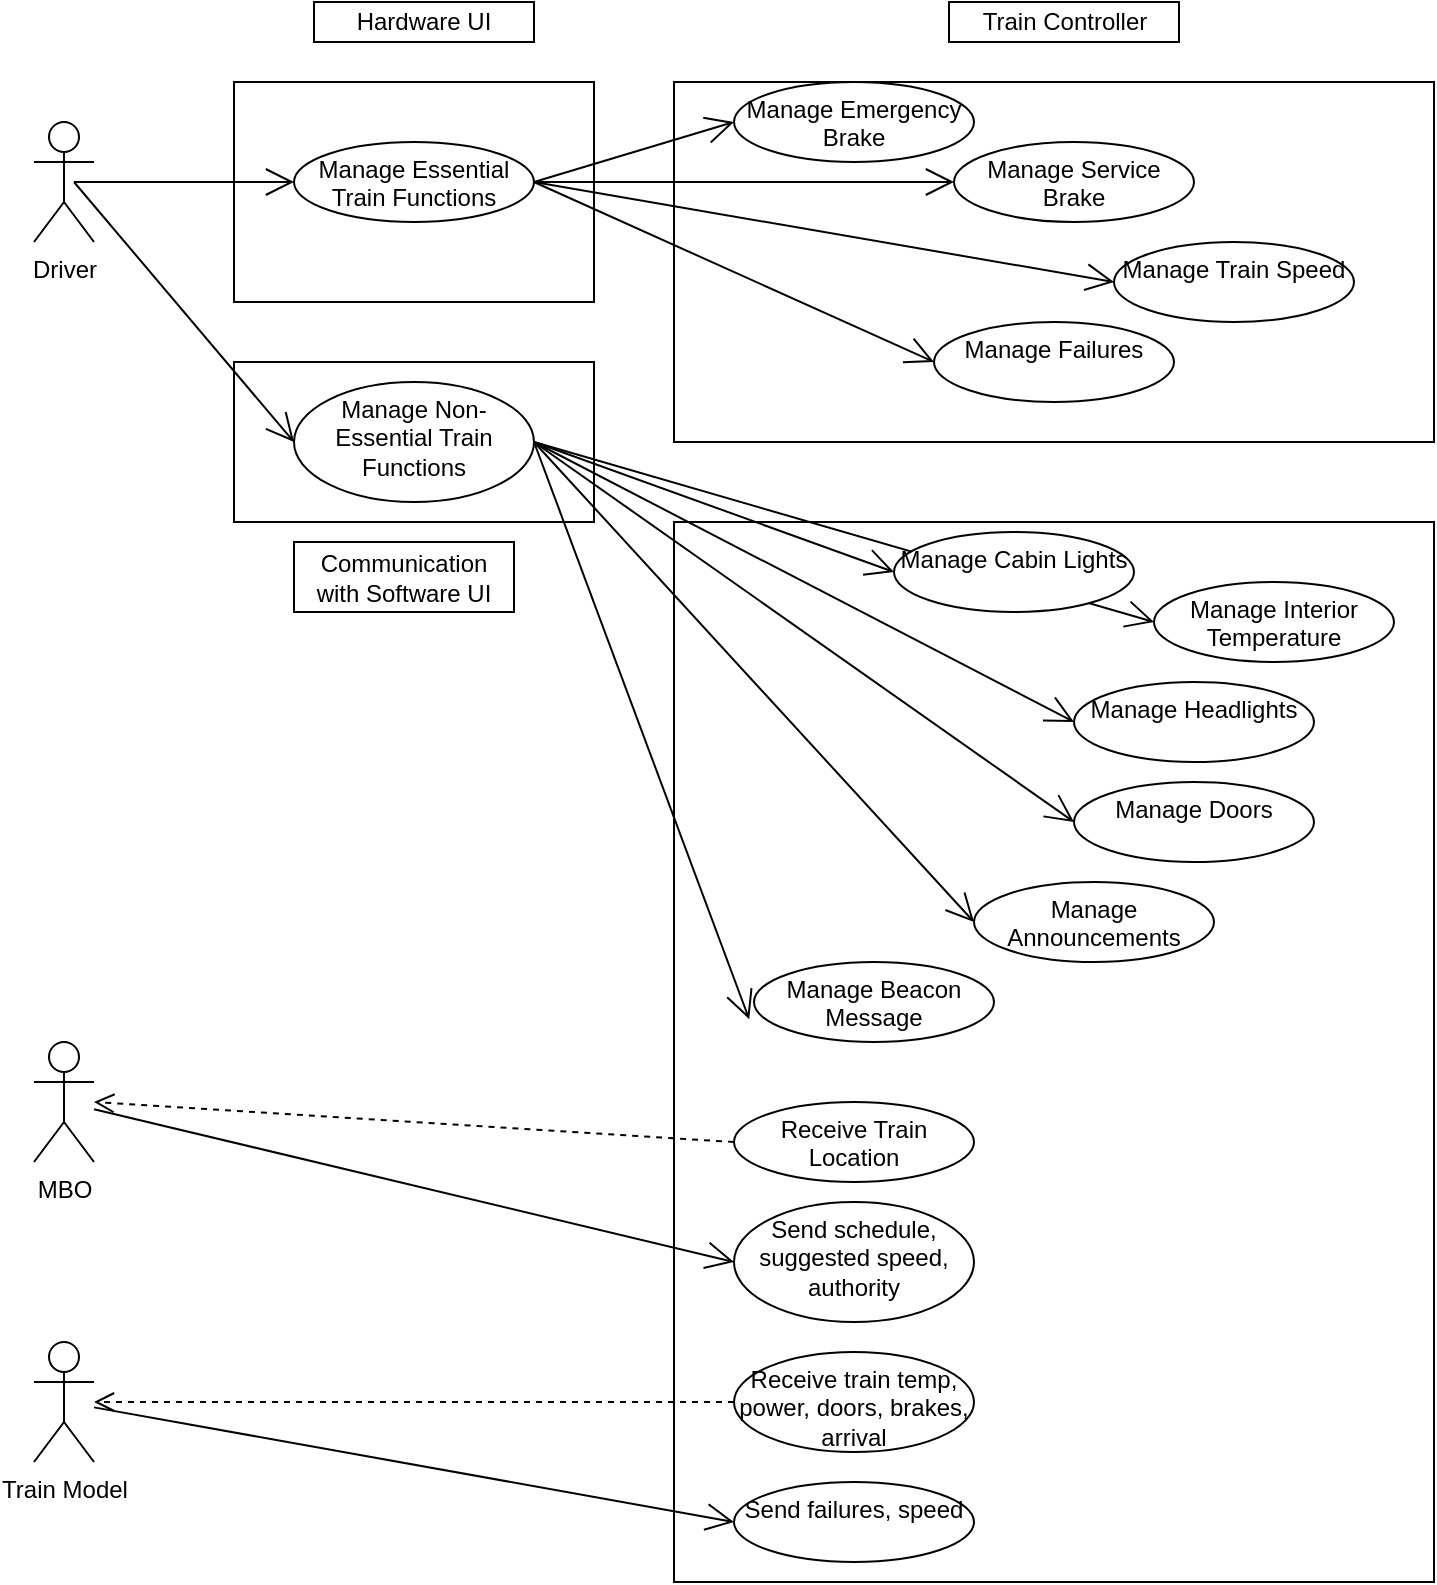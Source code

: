 <mxfile version="15.5.9" type="github">
  <diagram id="RU7fy8Ae2b5yt3_EVa8W" name="Page-1">
    <mxGraphModel dx="1278" dy="521" grid="1" gridSize="10" guides="1" tooltips="1" connect="1" arrows="1" fold="1" page="1" pageScale="1" pageWidth="850" pageHeight="1100" math="0" shadow="0">
      <root>
        <mxCell id="0" />
        <mxCell id="1" parent="0" />
        <mxCell id="Ekz_worIwsVude7GtD2V-43" value="" style="rounded=0;whiteSpace=wrap;html=1;" vertex="1" parent="1">
          <mxGeometry x="160" y="330" width="180" height="80" as="geometry" />
        </mxCell>
        <mxCell id="Ekz_worIwsVude7GtD2V-22" value="" style="rounded=0;whiteSpace=wrap;html=1;" vertex="1" parent="1">
          <mxGeometry x="160" y="190" width="180" height="110" as="geometry" />
        </mxCell>
        <mxCell id="Ekz_worIwsVude7GtD2V-21" value="" style="rounded=0;whiteSpace=wrap;html=1;" vertex="1" parent="1">
          <mxGeometry x="380" y="410" width="380" height="530" as="geometry" />
        </mxCell>
        <mxCell id="Ekz_worIwsVude7GtD2V-20" value="" style="rounded=0;whiteSpace=wrap;html=1;" vertex="1" parent="1">
          <mxGeometry x="380" y="190" width="380" height="180" as="geometry" />
        </mxCell>
        <mxCell id="Ekz_worIwsVude7GtD2V-1" value="Driver" style="shape=umlActor;verticalLabelPosition=bottom;verticalAlign=top;html=1;outlineConnect=0;" vertex="1" parent="1">
          <mxGeometry x="60" y="210" width="30" height="60" as="geometry" />
        </mxCell>
        <mxCell id="Ekz_worIwsVude7GtD2V-6" value="Manage Essential Train Functions" style="ellipse;whiteSpace=wrap;html=1;verticalAlign=top;" vertex="1" parent="1">
          <mxGeometry x="190" y="220" width="120" height="40" as="geometry" />
        </mxCell>
        <mxCell id="Ekz_worIwsVude7GtD2V-11" value="Manage Service Brake" style="ellipse;whiteSpace=wrap;html=1;verticalAlign=top;" vertex="1" parent="1">
          <mxGeometry x="520" y="220" width="120" height="40" as="geometry" />
        </mxCell>
        <mxCell id="Ekz_worIwsVude7GtD2V-12" value="Manage Interior Temperature" style="ellipse;whiteSpace=wrap;html=1;verticalAlign=top;" vertex="1" parent="1">
          <mxGeometry x="620" y="440" width="120" height="40" as="geometry" />
        </mxCell>
        <mxCell id="Ekz_worIwsVude7GtD2V-14" value="Manage Headlights" style="ellipse;whiteSpace=wrap;html=1;verticalAlign=top;" vertex="1" parent="1">
          <mxGeometry x="580" y="490" width="120" height="40" as="geometry" />
        </mxCell>
        <mxCell id="Ekz_worIwsVude7GtD2V-15" value="Manage Train Speed&lt;br&gt;" style="ellipse;whiteSpace=wrap;html=1;verticalAlign=top;" vertex="1" parent="1">
          <mxGeometry x="600" y="270" width="120" height="40" as="geometry" />
        </mxCell>
        <mxCell id="Ekz_worIwsVude7GtD2V-16" value="Manage Doors" style="ellipse;whiteSpace=wrap;html=1;verticalAlign=top;" vertex="1" parent="1">
          <mxGeometry x="580" y="540" width="120" height="40" as="geometry" />
        </mxCell>
        <mxCell id="Ekz_worIwsVude7GtD2V-17" value="Manage Failures" style="ellipse;whiteSpace=wrap;html=1;verticalAlign=top;" vertex="1" parent="1">
          <mxGeometry x="510" y="310" width="120" height="40" as="geometry" />
        </mxCell>
        <mxCell id="Ekz_worIwsVude7GtD2V-18" value="Manage Announcements" style="ellipse;whiteSpace=wrap;html=1;verticalAlign=top;" vertex="1" parent="1">
          <mxGeometry x="530" y="590" width="120" height="40" as="geometry" />
        </mxCell>
        <mxCell id="Ekz_worIwsVude7GtD2V-19" value="Manage Beacon Message" style="ellipse;whiteSpace=wrap;html=1;verticalAlign=top;" vertex="1" parent="1">
          <mxGeometry x="420" y="630" width="120" height="40" as="geometry" />
        </mxCell>
        <mxCell id="Ekz_worIwsVude7GtD2V-23" value="Hardware UI" style="rounded=0;whiteSpace=wrap;html=1;" vertex="1" parent="1">
          <mxGeometry x="200" y="150" width="110" height="20" as="geometry" />
        </mxCell>
        <mxCell id="Ekz_worIwsVude7GtD2V-24" value="Manage Emergency Brake" style="ellipse;whiteSpace=wrap;html=1;verticalAlign=top;" vertex="1" parent="1">
          <mxGeometry x="410" y="190" width="120" height="40" as="geometry" />
        </mxCell>
        <mxCell id="Ekz_worIwsVude7GtD2V-25" value="Manage Non-Essential Train Functions" style="ellipse;whiteSpace=wrap;html=1;verticalAlign=top;" vertex="1" parent="1">
          <mxGeometry x="190" y="340" width="120" height="60" as="geometry" />
        </mxCell>
        <mxCell id="Ekz_worIwsVude7GtD2V-27" value="" style="endArrow=open;endFill=1;endSize=12;html=1;rounded=0;entryX=0;entryY=0.5;entryDx=0;entryDy=0;" edge="1" parent="1" target="Ekz_worIwsVude7GtD2V-25">
          <mxGeometry width="160" relative="1" as="geometry">
            <mxPoint x="80" y="240" as="sourcePoint" />
            <mxPoint x="240" y="240" as="targetPoint" />
          </mxGeometry>
        </mxCell>
        <mxCell id="Ekz_worIwsVude7GtD2V-28" value="" style="endArrow=open;endFill=1;endSize=12;html=1;rounded=0;entryX=0;entryY=0.5;entryDx=0;entryDy=0;" edge="1" parent="1" target="Ekz_worIwsVude7GtD2V-6">
          <mxGeometry width="160" relative="1" as="geometry">
            <mxPoint x="80" y="240" as="sourcePoint" />
            <mxPoint x="240" y="240" as="targetPoint" />
          </mxGeometry>
        </mxCell>
        <mxCell id="Ekz_worIwsVude7GtD2V-29" value="" style="endArrow=open;endFill=1;endSize=12;html=1;rounded=0;entryX=0;entryY=0.5;entryDx=0;entryDy=0;" edge="1" parent="1" target="Ekz_worIwsVude7GtD2V-24">
          <mxGeometry width="160" relative="1" as="geometry">
            <mxPoint x="310" y="240" as="sourcePoint" />
            <mxPoint x="470" y="240" as="targetPoint" />
          </mxGeometry>
        </mxCell>
        <mxCell id="Ekz_worIwsVude7GtD2V-30" value="" style="endArrow=open;endFill=1;endSize=12;html=1;rounded=0;entryX=0;entryY=0.5;entryDx=0;entryDy=0;exitX=1;exitY=0.5;exitDx=0;exitDy=0;" edge="1" parent="1" source="Ekz_worIwsVude7GtD2V-6" target="Ekz_worIwsVude7GtD2V-17">
          <mxGeometry width="160" relative="1" as="geometry">
            <mxPoint x="320" y="250" as="sourcePoint" />
            <mxPoint x="410" y="250" as="targetPoint" />
          </mxGeometry>
        </mxCell>
        <mxCell id="Ekz_worIwsVude7GtD2V-31" value="" style="endArrow=open;endFill=1;endSize=12;html=1;rounded=0;entryX=0;entryY=0.5;entryDx=0;entryDy=0;" edge="1" parent="1" target="Ekz_worIwsVude7GtD2V-11">
          <mxGeometry width="160" relative="1" as="geometry">
            <mxPoint x="310" y="240" as="sourcePoint" />
            <mxPoint x="520" y="340" as="targetPoint" />
          </mxGeometry>
        </mxCell>
        <mxCell id="Ekz_worIwsVude7GtD2V-32" value="" style="endArrow=open;endFill=1;endSize=12;html=1;rounded=0;entryX=0;entryY=0.5;entryDx=0;entryDy=0;" edge="1" parent="1" target="Ekz_worIwsVude7GtD2V-15">
          <mxGeometry width="160" relative="1" as="geometry">
            <mxPoint x="310" y="240" as="sourcePoint" />
            <mxPoint x="530" y="350" as="targetPoint" />
          </mxGeometry>
        </mxCell>
        <mxCell id="Ekz_worIwsVude7GtD2V-33" value="Train Controller" style="html=1;" vertex="1" parent="1">
          <mxGeometry x="517.5" y="150" width="115" height="20" as="geometry" />
        </mxCell>
        <mxCell id="Ekz_worIwsVude7GtD2V-34" value="" style="endArrow=open;endFill=1;endSize=12;html=1;rounded=0;entryX=0;entryY=0.5;entryDx=0;entryDy=0;" edge="1" parent="1" target="Ekz_worIwsVude7GtD2V-13">
          <mxGeometry width="160" relative="1" as="geometry">
            <mxPoint x="310" y="370" as="sourcePoint" />
            <mxPoint x="410" y="340" as="targetPoint" />
          </mxGeometry>
        </mxCell>
        <mxCell id="Ekz_worIwsVude7GtD2V-35" value="" style="endArrow=open;endFill=1;endSize=12;html=1;rounded=0;entryX=0;entryY=0.5;entryDx=0;entryDy=0;" edge="1" parent="1" target="Ekz_worIwsVude7GtD2V-12">
          <mxGeometry width="160" relative="1" as="geometry">
            <mxPoint x="310" y="370" as="sourcePoint" />
            <mxPoint x="410" y="340" as="targetPoint" />
          </mxGeometry>
        </mxCell>
        <mxCell id="Ekz_worIwsVude7GtD2V-13" value="Manage Cabin Lights" style="ellipse;whiteSpace=wrap;html=1;verticalAlign=top;" vertex="1" parent="1">
          <mxGeometry x="490" y="415" width="120" height="40" as="geometry" />
        </mxCell>
        <mxCell id="Ekz_worIwsVude7GtD2V-36" style="edgeStyle=orthogonalEdgeStyle;rounded=0;orthogonalLoop=1;jettySize=auto;html=1;exitX=0.5;exitY=1;exitDx=0;exitDy=0;" edge="1" parent="1" source="Ekz_worIwsVude7GtD2V-18" target="Ekz_worIwsVude7GtD2V-18">
          <mxGeometry relative="1" as="geometry" />
        </mxCell>
        <mxCell id="Ekz_worIwsVude7GtD2V-37" value="" style="endArrow=open;endFill=1;endSize=12;html=1;rounded=0;entryX=0;entryY=0.5;entryDx=0;entryDy=0;" edge="1" parent="1" target="Ekz_worIwsVude7GtD2V-14">
          <mxGeometry width="160" relative="1" as="geometry">
            <mxPoint x="310" y="370" as="sourcePoint" />
            <mxPoint x="410" y="340" as="targetPoint" />
          </mxGeometry>
        </mxCell>
        <mxCell id="Ekz_worIwsVude7GtD2V-38" value="" style="endArrow=open;endFill=1;endSize=12;html=1;rounded=0;entryX=0;entryY=0.5;entryDx=0;entryDy=0;" edge="1" parent="1" target="Ekz_worIwsVude7GtD2V-16">
          <mxGeometry width="160" relative="1" as="geometry">
            <mxPoint x="310" y="370" as="sourcePoint" />
            <mxPoint x="410" y="340" as="targetPoint" />
          </mxGeometry>
        </mxCell>
        <mxCell id="Ekz_worIwsVude7GtD2V-39" value="" style="endArrow=open;endFill=1;endSize=12;html=1;rounded=0;entryX=0;entryY=0.5;entryDx=0;entryDy=0;" edge="1" parent="1" target="Ekz_worIwsVude7GtD2V-18">
          <mxGeometry width="160" relative="1" as="geometry">
            <mxPoint x="310" y="370" as="sourcePoint" />
            <mxPoint x="410" y="340" as="targetPoint" />
          </mxGeometry>
        </mxCell>
        <mxCell id="Ekz_worIwsVude7GtD2V-41" value="" style="endArrow=open;endFill=1;endSize=12;html=1;rounded=0;entryX=-0.02;entryY=0.715;entryDx=0;entryDy=0;entryPerimeter=0;" edge="1" parent="1" target="Ekz_worIwsVude7GtD2V-19">
          <mxGeometry width="160" relative="1" as="geometry">
            <mxPoint x="310" y="370" as="sourcePoint" />
            <mxPoint x="410" y="340" as="targetPoint" />
          </mxGeometry>
        </mxCell>
        <mxCell id="Ekz_worIwsVude7GtD2V-42" value="MBO&lt;br&gt;" style="shape=umlActor;verticalLabelPosition=bottom;verticalAlign=top;html=1;outlineConnect=0;" vertex="1" parent="1">
          <mxGeometry x="60" y="670" width="30" height="60" as="geometry" />
        </mxCell>
        <mxCell id="Ekz_worIwsVude7GtD2V-44" value="Communication with Software UI" style="rounded=0;whiteSpace=wrap;html=1;" vertex="1" parent="1">
          <mxGeometry x="190" y="420" width="110" height="35" as="geometry" />
        </mxCell>
        <mxCell id="Ekz_worIwsVude7GtD2V-45" value="Train Model&lt;br&gt;" style="shape=umlActor;verticalLabelPosition=bottom;verticalAlign=top;html=1;outlineConnect=0;" vertex="1" parent="1">
          <mxGeometry x="60" y="820" width="30" height="60" as="geometry" />
        </mxCell>
        <mxCell id="Ekz_worIwsVude7GtD2V-46" value="Receive Train Location" style="ellipse;whiteSpace=wrap;html=1;verticalAlign=top;" vertex="1" parent="1">
          <mxGeometry x="410" y="700" width="120" height="40" as="geometry" />
        </mxCell>
        <mxCell id="Ekz_worIwsVude7GtD2V-47" value="Send schedule, suggested speed, authority" style="ellipse;whiteSpace=wrap;html=1;verticalAlign=top;" vertex="1" parent="1">
          <mxGeometry x="410" y="750" width="120" height="60" as="geometry" />
        </mxCell>
        <mxCell id="Ekz_worIwsVude7GtD2V-50" value="Receive train temp, power, doors, brakes, arrival" style="ellipse;whiteSpace=wrap;html=1;verticalAlign=top;" vertex="1" parent="1">
          <mxGeometry x="410" y="825" width="120" height="50" as="geometry" />
        </mxCell>
        <mxCell id="Ekz_worIwsVude7GtD2V-51" value="Send failures, speed" style="ellipse;whiteSpace=wrap;html=1;verticalAlign=top;" vertex="1" parent="1">
          <mxGeometry x="410" y="890" width="120" height="40" as="geometry" />
        </mxCell>
        <mxCell id="Ekz_worIwsVude7GtD2V-52" value="" style="endArrow=open;endFill=1;endSize=12;html=1;rounded=0;entryX=0;entryY=0.5;entryDx=0;entryDy=0;" edge="1" parent="1" source="Ekz_worIwsVude7GtD2V-42" target="Ekz_worIwsVude7GtD2V-47">
          <mxGeometry width="160" relative="1" as="geometry">
            <mxPoint x="240" y="536.4" as="sourcePoint" />
            <mxPoint x="347.6" y="825.0" as="targetPoint" />
          </mxGeometry>
        </mxCell>
        <mxCell id="Ekz_worIwsVude7GtD2V-53" value="" style="endArrow=open;endFill=1;endSize=12;html=1;rounded=0;entryX=0;entryY=0.5;entryDx=0;entryDy=0;" edge="1" parent="1" source="Ekz_worIwsVude7GtD2V-45" target="Ekz_worIwsVude7GtD2V-51">
          <mxGeometry width="160" relative="1" as="geometry">
            <mxPoint x="232.4" y="720" as="sourcePoint" />
            <mxPoint x="340.0" y="1008.6" as="targetPoint" />
          </mxGeometry>
        </mxCell>
        <mxCell id="Ekz_worIwsVude7GtD2V-54" value="" style="html=1;verticalAlign=bottom;endArrow=open;dashed=1;endSize=8;rounded=0;exitX=0;exitY=0.5;exitDx=0;exitDy=0;" edge="1" parent="1" source="Ekz_worIwsVude7GtD2V-46">
          <mxGeometry x="0.054" y="-140" relative="1" as="geometry">
            <mxPoint x="340" y="680" as="sourcePoint" />
            <mxPoint x="90" y="700" as="targetPoint" />
            <mxPoint as="offset" />
          </mxGeometry>
        </mxCell>
        <mxCell id="Ekz_worIwsVude7GtD2V-55" value="" style="html=1;verticalAlign=bottom;endArrow=open;dashed=1;endSize=8;rounded=0;exitX=0;exitY=0.5;exitDx=0;exitDy=0;" edge="1" parent="1">
          <mxGeometry x="0.054" y="-140" relative="1" as="geometry">
            <mxPoint x="410" y="850" as="sourcePoint" />
            <mxPoint x="90" y="850" as="targetPoint" />
            <mxPoint as="offset" />
          </mxGeometry>
        </mxCell>
      </root>
    </mxGraphModel>
  </diagram>
</mxfile>
